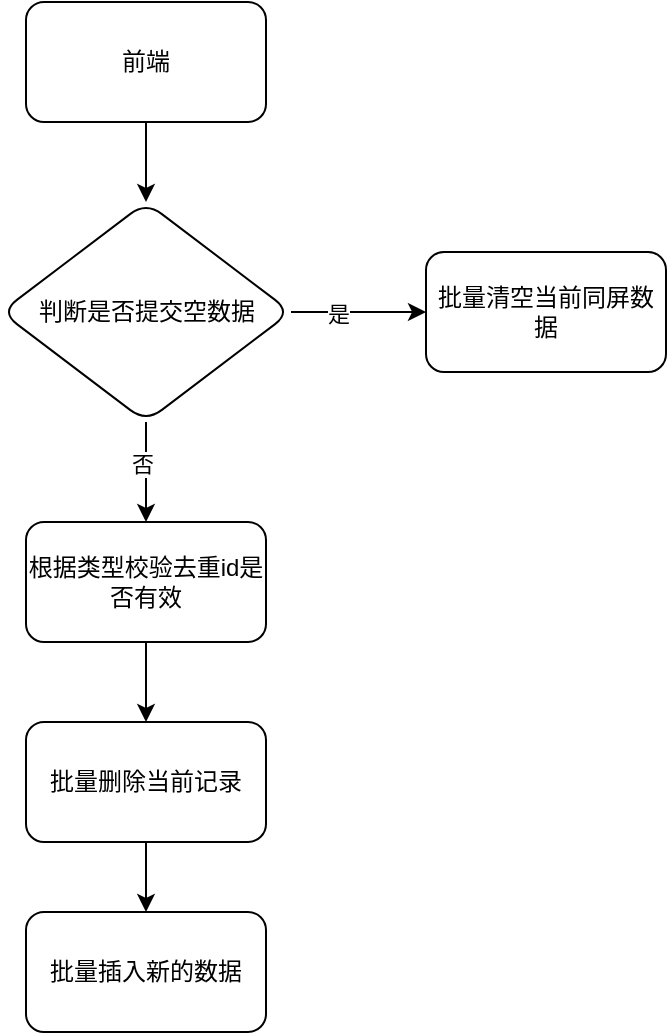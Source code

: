 <mxfile version="21.2.9" type="github">
  <diagram name="第 1 页" id="3_W-8n0pnnFh8MITxfew">
    <mxGraphModel dx="897" dy="591" grid="1" gridSize="10" guides="1" tooltips="1" connect="1" arrows="1" fold="1" page="1" pageScale="1" pageWidth="827" pageHeight="1169" math="0" shadow="0">
      <root>
        <mxCell id="0" />
        <mxCell id="1" parent="0" />
        <mxCell id="aqpjXthx3Q-RwbWj87GV-5" value="" style="edgeStyle=orthogonalEdgeStyle;rounded=0;orthogonalLoop=1;jettySize=auto;html=1;" parent="1" source="aqpjXthx3Q-RwbWj87GV-1" target="aqpjXthx3Q-RwbWj87GV-4" edge="1">
          <mxGeometry relative="1" as="geometry" />
        </mxCell>
        <mxCell id="aqpjXthx3Q-RwbWj87GV-1" value="前端" style="rounded=1;whiteSpace=wrap;html=1;" parent="1" vertex="1">
          <mxGeometry x="170" y="100" width="120" height="60" as="geometry" />
        </mxCell>
        <mxCell id="aqpjXthx3Q-RwbWj87GV-7" value="" style="edgeStyle=orthogonalEdgeStyle;rounded=0;orthogonalLoop=1;jettySize=auto;html=1;" parent="1" source="aqpjXthx3Q-RwbWj87GV-4" target="aqpjXthx3Q-RwbWj87GV-6" edge="1">
          <mxGeometry relative="1" as="geometry" />
        </mxCell>
        <mxCell id="aqpjXthx3Q-RwbWj87GV-8" value="是" style="edgeLabel;html=1;align=center;verticalAlign=middle;resizable=0;points=[];" parent="aqpjXthx3Q-RwbWj87GV-7" vertex="1" connectable="0">
          <mxGeometry x="-0.32" y="-1" relative="1" as="geometry">
            <mxPoint as="offset" />
          </mxGeometry>
        </mxCell>
        <mxCell id="aqpjXthx3Q-RwbWj87GV-10" value="" style="edgeStyle=orthogonalEdgeStyle;rounded=0;orthogonalLoop=1;jettySize=auto;html=1;" parent="1" source="aqpjXthx3Q-RwbWj87GV-4" target="aqpjXthx3Q-RwbWj87GV-9" edge="1">
          <mxGeometry relative="1" as="geometry" />
        </mxCell>
        <mxCell id="aqpjXthx3Q-RwbWj87GV-11" value="否" style="edgeLabel;html=1;align=center;verticalAlign=middle;resizable=0;points=[];" parent="aqpjXthx3Q-RwbWj87GV-10" vertex="1" connectable="0">
          <mxGeometry x="-0.181" y="-2" relative="1" as="geometry">
            <mxPoint as="offset" />
          </mxGeometry>
        </mxCell>
        <mxCell id="aqpjXthx3Q-RwbWj87GV-4" value="判断是否提交空数据" style="rhombus;whiteSpace=wrap;html=1;rounded=1;" parent="1" vertex="1">
          <mxGeometry x="157.5" y="200" width="145" height="110" as="geometry" />
        </mxCell>
        <mxCell id="aqpjXthx3Q-RwbWj87GV-6" value="批量清空当前同屏数据" style="whiteSpace=wrap;html=1;rounded=1;" parent="1" vertex="1">
          <mxGeometry x="370" y="225" width="120" height="60" as="geometry" />
        </mxCell>
        <mxCell id="aqpjXthx3Q-RwbWj87GV-13" value="" style="edgeStyle=orthogonalEdgeStyle;rounded=0;orthogonalLoop=1;jettySize=auto;html=1;" parent="1" source="aqpjXthx3Q-RwbWj87GV-9" target="aqpjXthx3Q-RwbWj87GV-12" edge="1">
          <mxGeometry relative="1" as="geometry" />
        </mxCell>
        <mxCell id="aqpjXthx3Q-RwbWj87GV-9" value="根据类型校验去重id是否有效" style="whiteSpace=wrap;html=1;rounded=1;" parent="1" vertex="1">
          <mxGeometry x="170" y="360" width="120" height="60" as="geometry" />
        </mxCell>
        <mxCell id="aqpjXthx3Q-RwbWj87GV-15" value="" style="edgeStyle=orthogonalEdgeStyle;rounded=0;orthogonalLoop=1;jettySize=auto;html=1;" parent="1" source="aqpjXthx3Q-RwbWj87GV-12" target="aqpjXthx3Q-RwbWj87GV-14" edge="1">
          <mxGeometry relative="1" as="geometry" />
        </mxCell>
        <mxCell id="aqpjXthx3Q-RwbWj87GV-12" value="批量删除当前记录" style="whiteSpace=wrap;html=1;rounded=1;" parent="1" vertex="1">
          <mxGeometry x="170" y="460" width="120" height="60" as="geometry" />
        </mxCell>
        <mxCell id="aqpjXthx3Q-RwbWj87GV-14" value="批量插入新的数据" style="whiteSpace=wrap;html=1;rounded=1;" parent="1" vertex="1">
          <mxGeometry x="170" y="555" width="120" height="60" as="geometry" />
        </mxCell>
      </root>
    </mxGraphModel>
  </diagram>
</mxfile>
